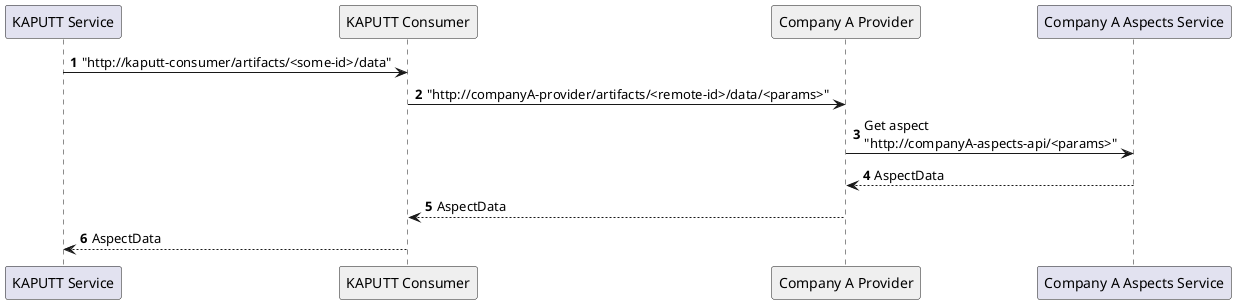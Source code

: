@startuml
'https://plantuml.com/sequence-diagram

autonumber

participant "KAPUTT Service" as KaputtService 
participant "KAPUTT Consumer" as KaputtConsumer #efefef
participant "Company A Provider" as CompanyAProvider #efefef
participant "Company A Aspects Service" as AspectsServiceCompanyA 

KaputtService ->  KaputtConsumer: "http://kaputt-consumer/artifacts/<some-id>/data"
KaputtConsumer -> CompanyAProvider: "http://companyA-provider/artifacts/<remote-id>/data/<params>"
CompanyAProvider -> AspectsServiceCompanyA: Get aspect \n"http://companyA-aspects-api/<params>"
CompanyAProvider <-- AspectsServiceCompanyA: AspectData
KaputtConsumer <-- CompanyAProvider: AspectData
KaputtService <-- KaputtConsumer: AspectData
@enduml